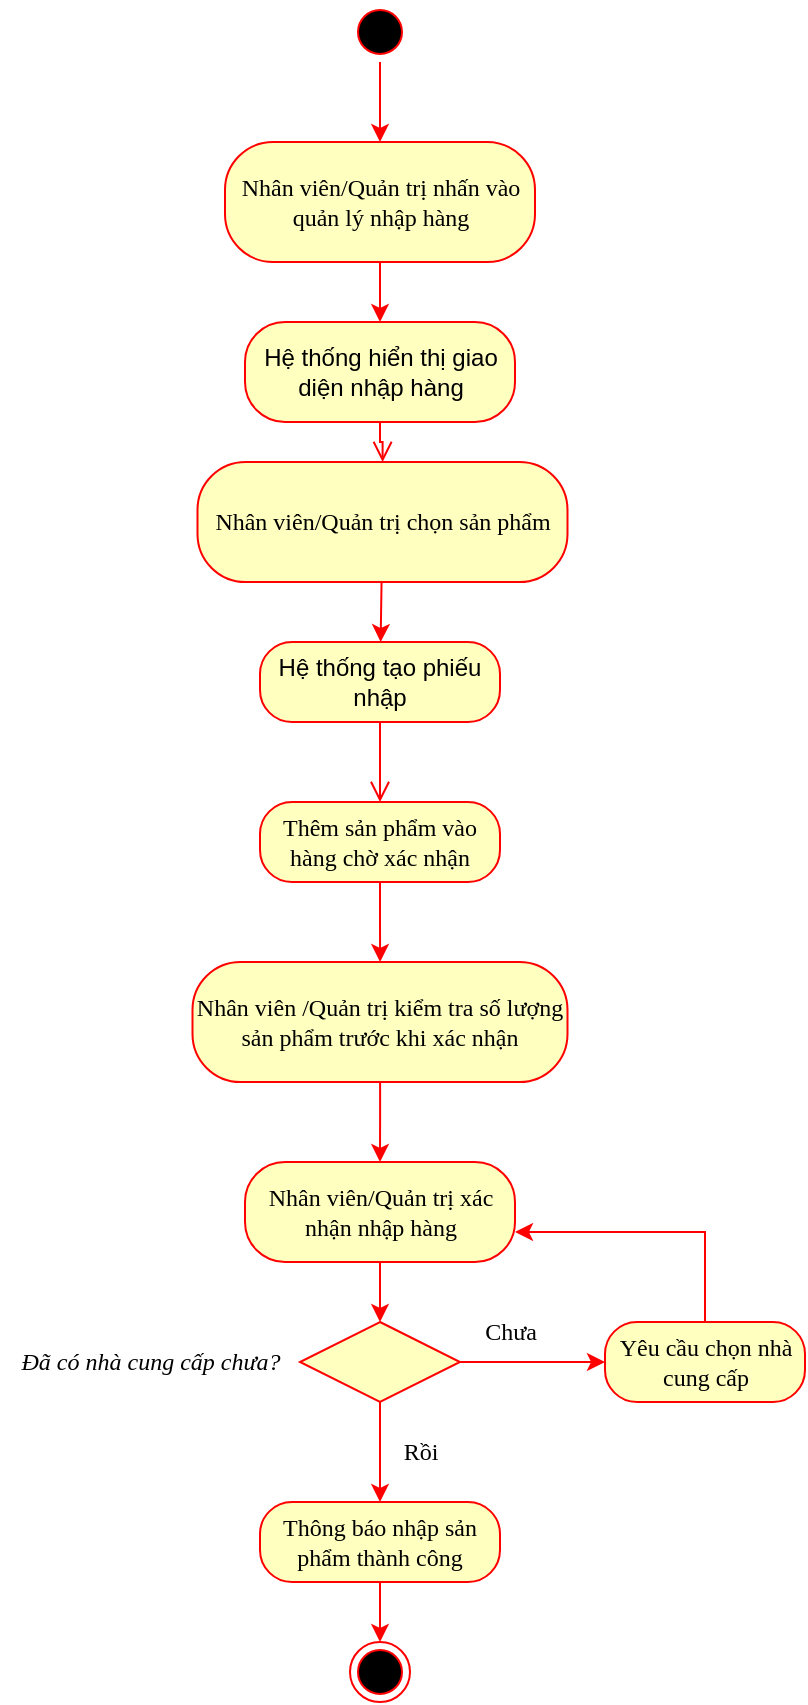 <mxfile version="20.3.0" type="device"><diagram name="Page-1" id="0783ab3e-0a74-02c8-0abd-f7b4e66b4bec"><mxGraphModel dx="1038" dy="649" grid="1" gridSize="10" guides="1" tooltips="1" connect="1" arrows="1" fold="1" page="1" pageScale="1" pageWidth="850" pageHeight="1100" background="none" math="0" shadow="0"><root><mxCell id="0"/><mxCell id="1" parent="0"/><mxCell id="eeeBkh5kJwZxd2f7EK9q-1" value="" style="ellipse;html=1;shape=startState;fillColor=#000000;strokeColor=#ff0000;fontFamily=Times New Roman;fontSize=12;" parent="1" vertex="1"><mxGeometry x="310" width="30" height="30" as="geometry"/></mxCell><mxCell id="eeeBkh5kJwZxd2f7EK9q-6" value="" style="endArrow=classic;html=1;rounded=0;fontFamily=Times New Roman;fontSize=12;strokeColor=#FF0000;" parent="1" source="eeeBkh5kJwZxd2f7EK9q-1" target="F3XxI02AlLnZa_KaVTKI-1" edge="1"><mxGeometry width="50" height="50" relative="1" as="geometry"><mxPoint x="320" y="-10" as="sourcePoint"/><mxPoint x="450" y="200" as="targetPoint"/></mxGeometry></mxCell><mxCell id="eeeBkh5kJwZxd2f7EK9q-8" value="Nhân viên/Quản trị chọn sản phẩm" style="rounded=1;whiteSpace=wrap;html=1;arcSize=40;fontColor=#000000;fillColor=#ffffc0;strokeColor=#ff0000;fontFamily=Times New Roman;fontSize=12;" parent="1" vertex="1"><mxGeometry x="233.75" y="230" width="185" height="60" as="geometry"/></mxCell><mxCell id="eeeBkh5kJwZxd2f7EK9q-55" style="edgeStyle=orthogonalEdgeStyle;rounded=0;orthogonalLoop=1;jettySize=auto;html=1;fontFamily=Times New Roman;fontSize=12;strokeColor=#FF0000;" parent="1" source="eeeBkh5kJwZxd2f7EK9q-18" target="eeeBkh5kJwZxd2f7EK9q-54" edge="1"><mxGeometry relative="1" as="geometry"/></mxCell><mxCell id="eeeBkh5kJwZxd2f7EK9q-18" value="Thêm sản phẩm vào hàng chờ xác nhận" style="rounded=1;whiteSpace=wrap;html=1;arcSize=40;fontColor=#000000;fillColor=#ffffc0;strokeColor=#ff0000;fontFamily=Times New Roman;fontSize=12;" parent="1" vertex="1"><mxGeometry x="265" y="400" width="120" height="40" as="geometry"/></mxCell><mxCell id="eeeBkh5kJwZxd2f7EK9q-38" style="edgeStyle=orthogonalEdgeStyle;rounded=0;orthogonalLoop=1;jettySize=auto;html=1;fontFamily=Times New Roman;fontSize=12;strokeColor=#FF0000;" parent="1" source="eeeBkh5kJwZxd2f7EK9q-39" target="F3XxI02AlLnZa_KaVTKI-7" edge="1"><mxGeometry relative="1" as="geometry"><mxPoint x="325.04" y="780.017" as="targetPoint"/></mxGeometry></mxCell><mxCell id="eeeBkh5kJwZxd2f7EK9q-39" value="Nhân viên/Quản trị xác nhận nhập hàng" style="rounded=1;whiteSpace=wrap;html=1;arcSize=40;fontColor=#000000;fillColor=#ffffc0;strokeColor=#ff0000;fontFamily=Times New Roman;fontSize=12;" parent="1" vertex="1"><mxGeometry x="257.5" y="580" width="135" height="50" as="geometry"/></mxCell><mxCell id="eeeBkh5kJwZxd2f7EK9q-50" style="edgeStyle=orthogonalEdgeStyle;rounded=0;orthogonalLoop=1;jettySize=auto;html=1;fontFamily=Times New Roman;fontSize=12;strokeColor=#FF0000;" parent="1" source="F3XxI02AlLnZa_KaVTKI-7" target="eeeBkh5kJwZxd2f7EK9q-47" edge="1"><mxGeometry relative="1" as="geometry"><mxPoint x="325.04" y="829.983" as="sourcePoint"/></mxGeometry></mxCell><mxCell id="eeeBkh5kJwZxd2f7EK9q-61" style="edgeStyle=orthogonalEdgeStyle;rounded=0;orthogonalLoop=1;jettySize=auto;html=1;fontFamily=Times New Roman;fontSize=12;strokeColor=#FF0000;" parent="1" source="F3XxI02AlLnZa_KaVTKI-7" target="eeeBkh5kJwZxd2f7EK9q-45" edge="1"><mxGeometry relative="1" as="geometry"><mxPoint x="383.75" y="805" as="sourcePoint"/></mxGeometry></mxCell><mxCell id="eeeBkh5kJwZxd2f7EK9q-43" value="Rồi" style="text;html=1;align=center;verticalAlign=middle;resizable=0;points=[];autosize=1;strokeColor=none;fillColor=none;fontSize=12;fontFamily=Times New Roman;" parent="1" vertex="1"><mxGeometry x="325" y="710" width="40" height="30" as="geometry"/></mxCell><mxCell id="eeeBkh5kJwZxd2f7EK9q-44" value="Chưa" style="text;html=1;align=center;verticalAlign=middle;resizable=0;points=[];autosize=1;strokeColor=none;fillColor=none;fontSize=12;fontFamily=Times New Roman;" parent="1" vertex="1"><mxGeometry x="365" y="650" width="50" height="30" as="geometry"/></mxCell><mxCell id="eeeBkh5kJwZxd2f7EK9q-63" style="edgeStyle=orthogonalEdgeStyle;rounded=0;orthogonalLoop=1;jettySize=auto;html=1;fontFamily=Times New Roman;fontSize=12;strokeColor=#FF0000;" parent="1" source="eeeBkh5kJwZxd2f7EK9q-45" target="eeeBkh5kJwZxd2f7EK9q-39" edge="1"><mxGeometry relative="1" as="geometry"><mxPoint x="400" y="730" as="targetPoint"/><Array as="points"><mxPoint x="488" y="615"/></Array></mxGeometry></mxCell><mxCell id="eeeBkh5kJwZxd2f7EK9q-45" value="Yêu cầu chọn nhà cung cấp" style="rounded=1;whiteSpace=wrap;html=1;arcSize=40;fontColor=#000000;fillColor=#ffffc0;strokeColor=#ff0000;fontFamily=Times New Roman;fontSize=12;" parent="1" vertex="1"><mxGeometry x="437.5" y="660" width="100" height="40" as="geometry"/></mxCell><mxCell id="eeeBkh5kJwZxd2f7EK9q-59" style="edgeStyle=orthogonalEdgeStyle;rounded=0;orthogonalLoop=1;jettySize=auto;html=1;fontFamily=Times New Roman;fontSize=12;strokeColor=#FF0000;" parent="1" source="eeeBkh5kJwZxd2f7EK9q-47" target="eeeBkh5kJwZxd2f7EK9q-57" edge="1"><mxGeometry relative="1" as="geometry"/></mxCell><mxCell id="eeeBkh5kJwZxd2f7EK9q-47" value="Thông báo nhập sản phẩm thành công" style="rounded=1;whiteSpace=wrap;html=1;arcSize=40;fontColor=#000000;fillColor=#ffffc0;strokeColor=#ff0000;fontFamily=Times New Roman;fontSize=12;" parent="1" vertex="1"><mxGeometry x="265" y="750" width="120" height="40" as="geometry"/></mxCell><mxCell id="eeeBkh5kJwZxd2f7EK9q-60" style="edgeStyle=orthogonalEdgeStyle;rounded=0;orthogonalLoop=1;jettySize=auto;html=1;fontFamily=Times New Roman;fontSize=12;strokeColor=#FF0000;" parent="1" source="eeeBkh5kJwZxd2f7EK9q-54" target="eeeBkh5kJwZxd2f7EK9q-39" edge="1"><mxGeometry relative="1" as="geometry"/></mxCell><mxCell id="eeeBkh5kJwZxd2f7EK9q-54" value="Nhân viên /Quản trị kiểm tra số lượng sản phẩm trước khi xác nhận" style="rounded=1;whiteSpace=wrap;html=1;arcSize=40;fontColor=#000000;fillColor=#ffffc0;strokeColor=#ff0000;fontFamily=Times New Roman;fontSize=12;" parent="1" vertex="1"><mxGeometry x="231.25" y="480" width="187.5" height="60" as="geometry"/></mxCell><mxCell id="eeeBkh5kJwZxd2f7EK9q-57" value="" style="ellipse;html=1;shape=endState;fillColor=#000000;strokeColor=#ff0000;fontFamily=Times New Roman;fontSize=12;" parent="1" vertex="1"><mxGeometry x="310" y="820" width="30" height="30" as="geometry"/></mxCell><mxCell id="F3XxI02AlLnZa_KaVTKI-1" value="&lt;font face=&quot;Times New Roman&quot;&gt;Nhân viên/Quản trị nhấn vào quản lý nhập hàng&lt;/font&gt;" style="rounded=1;whiteSpace=wrap;html=1;arcSize=40;fontColor=#000000;fillColor=#ffffc0;strokeColor=#ff0000;" parent="1" vertex="1"><mxGeometry x="247.5" y="70" width="155" height="60" as="geometry"/></mxCell><mxCell id="F3XxI02AlLnZa_KaVTKI-3" value="" style="endArrow=classic;html=1;rounded=0;fontFamily=Times New Roman;fontSize=12;strokeColor=#FF0000;" parent="1" source="F3XxI02AlLnZa_KaVTKI-1" target="8DLKGlpOKyc9HZt7rMZ3-1" edge="1"><mxGeometry width="50" height="50" relative="1" as="geometry"><mxPoint x="363.018" y="-120.132" as="sourcePoint"/><mxPoint x="325" y="150" as="targetPoint"/></mxGeometry></mxCell><mxCell id="F3XxI02AlLnZa_KaVTKI-7" value="" style="rhombus;whiteSpace=wrap;html=1;fillColor=#ffffc0;strokeColor=#ff0000;fontFamily=Times New Roman;" parent="1" vertex="1"><mxGeometry x="285" y="660" width="80" height="40" as="geometry"/></mxCell><mxCell id="F3XxI02AlLnZa_KaVTKI-11" value="&lt;i&gt;Đã có nhà cung cấp chưa?&lt;/i&gt;" style="text;html=1;align=center;verticalAlign=middle;resizable=0;points=[];autosize=1;strokeColor=none;fillColor=none;fontFamily=Times New Roman;" parent="1" vertex="1"><mxGeometry x="135" y="665" width="150" height="30" as="geometry"/></mxCell><mxCell id="8DLKGlpOKyc9HZt7rMZ3-1" value="Hệ thống hiển thị giao diện nhập hàng" style="rounded=1;whiteSpace=wrap;html=1;arcSize=40;fontColor=#000000;fillColor=#ffffc0;strokeColor=#ff0000;" parent="1" vertex="1"><mxGeometry x="257.5" y="160" width="135" height="50" as="geometry"/></mxCell><mxCell id="8DLKGlpOKyc9HZt7rMZ3-2" value="" style="edgeStyle=orthogonalEdgeStyle;html=1;verticalAlign=bottom;endArrow=open;endSize=8;strokeColor=#ff0000;rounded=0;" parent="1" source="8DLKGlpOKyc9HZt7rMZ3-1" target="eeeBkh5kJwZxd2f7EK9q-8" edge="1"><mxGeometry relative="1" as="geometry"><mxPoint x="325" y="260" as="targetPoint"/></mxGeometry></mxCell><mxCell id="8DLKGlpOKyc9HZt7rMZ3-5" value="Hệ thống tạo phiếu nhập" style="rounded=1;whiteSpace=wrap;html=1;arcSize=40;fontColor=#000000;fillColor=#ffffc0;strokeColor=#ff0000;" parent="1" vertex="1"><mxGeometry x="265" y="320" width="120" height="40" as="geometry"/></mxCell><mxCell id="8DLKGlpOKyc9HZt7rMZ3-6" value="" style="edgeStyle=orthogonalEdgeStyle;html=1;verticalAlign=bottom;endArrow=open;endSize=8;strokeColor=#ff0000;rounded=0;" parent="1" source="8DLKGlpOKyc9HZt7rMZ3-5" target="eeeBkh5kJwZxd2f7EK9q-18" edge="1"><mxGeometry relative="1" as="geometry"><mxPoint x="325" y="470" as="targetPoint"/></mxGeometry></mxCell><mxCell id="8DLKGlpOKyc9HZt7rMZ3-7" value="" style="endArrow=classic;html=1;rounded=0;fontFamily=Times New Roman;fontSize=12;strokeColor=#FF0000;" parent="1" source="eeeBkh5kJwZxd2f7EK9q-8" target="8DLKGlpOKyc9HZt7rMZ3-5" edge="1"><mxGeometry width="50" height="50" relative="1" as="geometry"><mxPoint x="335" y="40" as="sourcePoint"/><mxPoint x="335" y="80" as="targetPoint"/></mxGeometry></mxCell></root></mxGraphModel></diagram></mxfile>